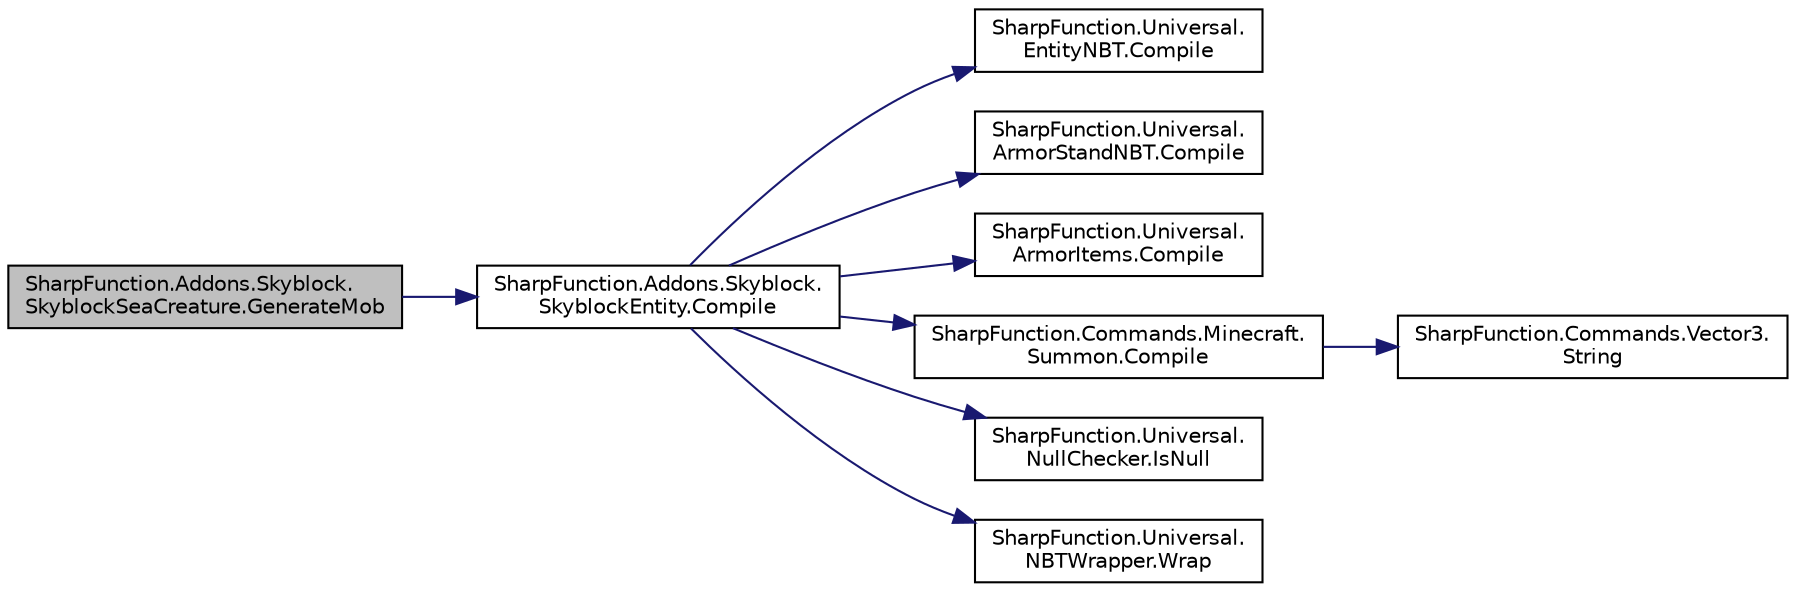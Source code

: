 digraph "SharpFunction.Addons.Skyblock.SkyblockSeaCreature.GenerateMob"
{
 // LATEX_PDF_SIZE
  edge [fontname="Helvetica",fontsize="10",labelfontname="Helvetica",labelfontsize="10"];
  node [fontname="Helvetica",fontsize="10",shape=record];
  rankdir="LR";
  Node1 [label="SharpFunction.Addons.Skyblock.\lSkyblockSeaCreature.GenerateMob",height=0.2,width=0.4,color="black", fillcolor="grey75", style="filled", fontcolor="black",tooltip="Generates the mob representing sea creature"];
  Node1 -> Node2 [color="midnightblue",fontsize="10",style="solid",fontname="Helvetica"];
  Node2 [label="SharpFunction.Addons.Skyblock.\lSkyblockEntity.Compile",height=0.2,width=0.4,color="black", fillcolor="white", style="filled",URL="$class_sharp_function_1_1_addons_1_1_skyblock_1_1_skyblock_entity.html#a969e7e3f2371604ef04c3a14ce0922f7",tooltip="Compiles data to Command, which can then be invoked."];
  Node2 -> Node3 [color="midnightblue",fontsize="10",style="solid",fontname="Helvetica"];
  Node3 [label="SharpFunction.Universal.\lEntityNBT.Compile",height=0.2,width=0.4,color="black", fillcolor="white", style="filled",URL="$class_sharp_function_1_1_universal_1_1_entity_n_b_t.html#a9b964df33a973a5058fb77fe58a134f7",tooltip="Compiles tags to non jsonified NBT data"];
  Node2 -> Node4 [color="midnightblue",fontsize="10",style="solid",fontname="Helvetica"];
  Node4 [label="SharpFunction.Universal.\lArmorStandNBT.Compile",height=0.2,width=0.4,color="black", fillcolor="white", style="filled",URL="$class_sharp_function_1_1_universal_1_1_armor_stand_n_b_t.html#afb331212ca9b2584cb8e7a49177690c2",tooltip="Compiles the nbt tag of armor stand"];
  Node2 -> Node5 [color="midnightblue",fontsize="10",style="solid",fontname="Helvetica"];
  Node5 [label="SharpFunction.Universal.\lArmorItems.Compile",height=0.2,width=0.4,color="black", fillcolor="white", style="filled",URL="$class_sharp_function_1_1_universal_1_1_armor_items.html#a97463e6ccc08f2c23bf5101951048488",tooltip="Compiles the string to nbt data"];
  Node2 -> Node6 [color="midnightblue",fontsize="10",style="solid",fontname="Helvetica"];
  Node6 [label="SharpFunction.Commands.Minecraft.\lSummon.Compile",height=0.2,width=0.4,color="black", fillcolor="white", style="filled",URL="$class_sharp_function_1_1_commands_1_1_minecraft_1_1_summon.html#a60dd215fd803ba585fc43f1c3156c214",tooltip="Compiles the /summon command"];
  Node6 -> Node7 [color="midnightblue",fontsize="10",style="solid",fontname="Helvetica"];
  Node7 [label="SharpFunction.Commands.Vector3.\lString",height=0.2,width=0.4,color="black", fillcolor="white", style="filled",URL="$struct_sharp_function_1_1_commands_1_1_vector3.html#ac43e3997e7018e3961b6ae11e66c2816",tooltip="Coverts Position to game coordinates"];
  Node2 -> Node8 [color="midnightblue",fontsize="10",style="solid",fontname="Helvetica"];
  Node8 [label="SharpFunction.Universal.\lNullChecker.IsNull",height=0.2,width=0.4,color="black", fillcolor="white", style="filled",URL="$class_sharp_function_1_1_universal_1_1_null_checker.html#a232bedea6113ec57a4a53dac2e26a3b0",tooltip=" "];
  Node2 -> Node9 [color="midnightblue",fontsize="10",style="solid",fontname="Helvetica"];
  Node9 [label="SharpFunction.Universal.\lNBTWrapper.Wrap",height=0.2,width=0.4,color="black", fillcolor="white", style="filled",URL="$class_sharp_function_1_1_universal_1_1_n_b_t_wrapper.html#acbd1fd9bd09742b71e4842db8cd4f9f4",tooltip="Wraps the nbt data into a single json string"];
}
